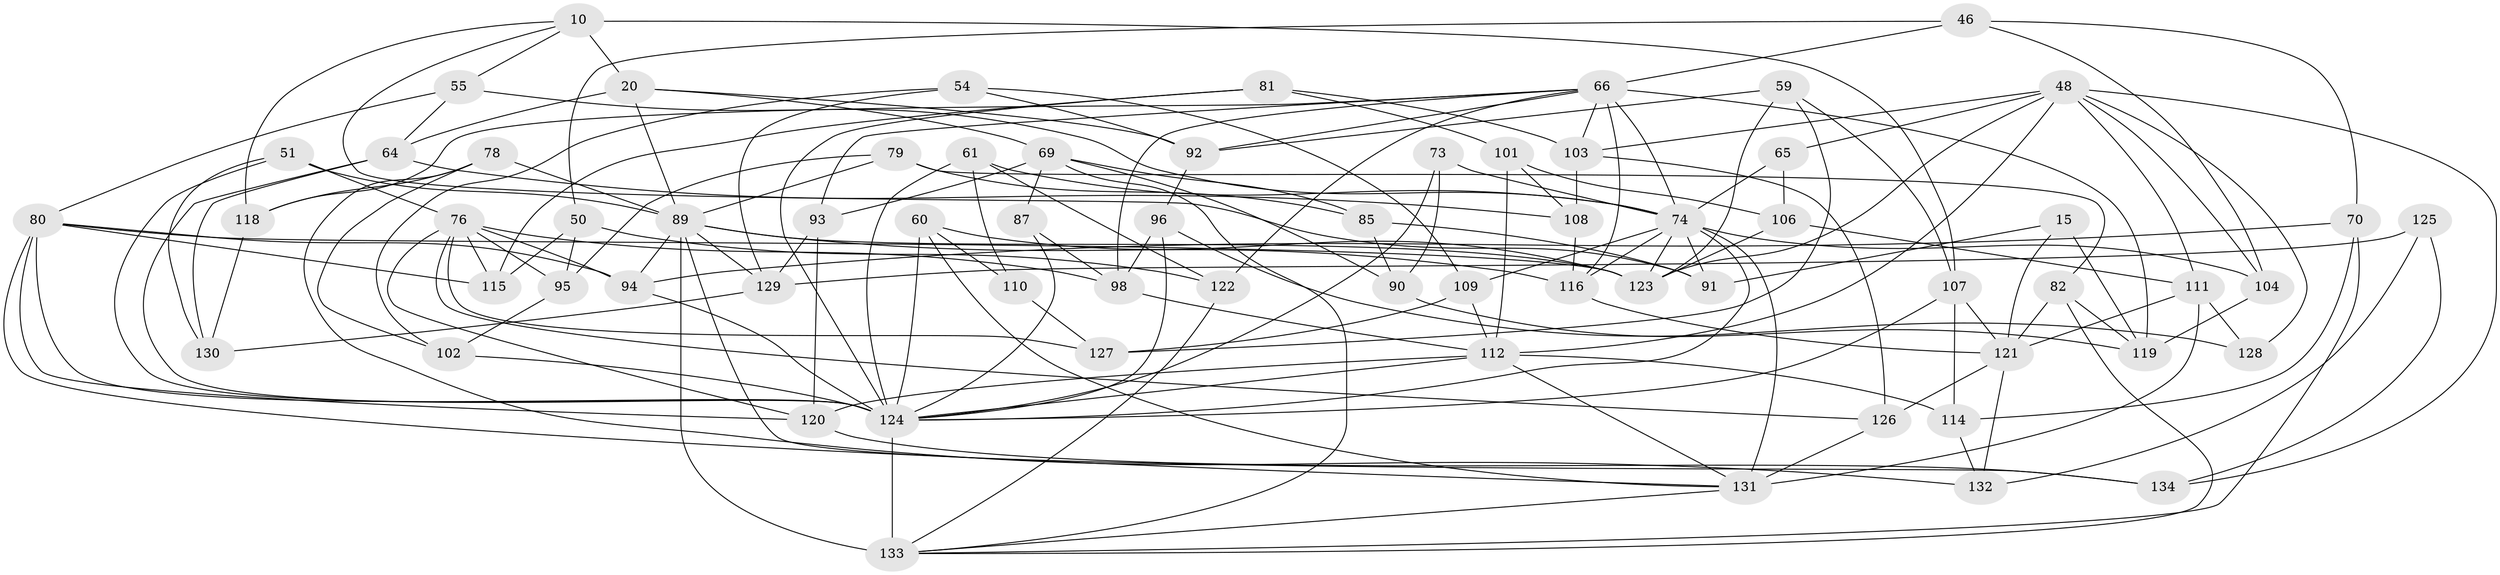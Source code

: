 // original degree distribution, {4: 1.0}
// Generated by graph-tools (version 1.1) at 2025/01/03/04/25 22:01:52]
// undirected, 67 vertices, 167 edges
graph export_dot {
graph [start="1"]
  node [color=gray90,style=filled];
  10 [super="+4"];
  15;
  20 [super="+3"];
  46;
  48 [super="+12+27+33"];
  50;
  51;
  54;
  55;
  59;
  60;
  61 [super="+9"];
  64 [super="+49"];
  65;
  66 [super="+19+63"];
  69 [super="+43"];
  70;
  73;
  74 [super="+56+47"];
  76 [super="+23+62"];
  78;
  79;
  80 [super="+68"];
  81 [super="+26"];
  82;
  85;
  87;
  89 [super="+32+6+88"];
  90;
  91;
  92 [super="+29"];
  93;
  94 [super="+71"];
  95;
  96 [super="+44"];
  98 [super="+17"];
  101;
  102;
  103 [super="+36"];
  104;
  106;
  107 [super="+75"];
  108;
  109;
  110;
  111 [super="+100"];
  112 [super="+37+45+77"];
  114;
  115;
  116 [super="+67"];
  118;
  119 [super="+72"];
  120 [super="+83"];
  121 [super="+5+35"];
  122;
  123 [super="+40+117"];
  124 [super="+11+99+113+105"];
  125;
  126;
  127;
  128;
  129 [super="+58+84"];
  130;
  131 [super="+42+53"];
  132;
  133 [super="+86+57"];
  134;
  10 -- 55;
  10 -- 20 [weight=2];
  10 -- 107;
  10 -- 91;
  10 -- 118;
  15 -- 91;
  15 -- 119 [weight=2];
  15 -- 121;
  20 -- 89;
  20 -- 69;
  20 -- 92;
  20 -- 64;
  46 -- 50;
  46 -- 104;
  46 -- 70;
  46 -- 66;
  48 -- 104;
  48 -- 65;
  48 -- 128;
  48 -- 103;
  48 -- 123 [weight=2];
  48 -- 134;
  48 -- 112 [weight=2];
  48 -- 111;
  50 -- 122;
  50 -- 95;
  50 -- 115;
  51 -- 89;
  51 -- 130;
  51 -- 76;
  51 -- 124;
  54 -- 109;
  54 -- 92;
  54 -- 102;
  54 -- 129;
  55 -- 64;
  55 -- 74;
  55 -- 80;
  59 -- 123;
  59 -- 127;
  59 -- 92;
  59 -- 107;
  60 -- 110;
  60 -- 123;
  60 -- 131;
  60 -- 124;
  61 -- 110 [weight=2];
  61 -- 122;
  61 -- 124 [weight=2];
  61 -- 74;
  64 -- 130;
  64 -- 124 [weight=2];
  64 -- 108;
  65 -- 106;
  65 -- 74 [weight=2];
  66 -- 98;
  66 -- 119 [weight=3];
  66 -- 122;
  66 -- 103;
  66 -- 116;
  66 -- 118;
  66 -- 92;
  66 -- 93;
  66 -- 74;
  69 -- 93;
  69 -- 90;
  69 -- 85;
  69 -- 133;
  69 -- 87;
  70 -- 114;
  70 -- 94;
  70 -- 133;
  73 -- 74 [weight=2];
  73 -- 90;
  73 -- 124;
  74 -- 104;
  74 -- 109;
  74 -- 116;
  74 -- 91;
  74 -- 124;
  74 -- 123;
  74 -- 131;
  76 -- 120;
  76 -- 98;
  76 -- 95;
  76 -- 115;
  76 -- 126;
  76 -- 127;
  76 -- 94;
  78 -- 102;
  78 -- 118;
  78 -- 132;
  78 -- 89;
  79 -- 95;
  79 -- 85;
  79 -- 82;
  79 -- 89;
  80 -- 115;
  80 -- 124 [weight=4];
  80 -- 120 [weight=2];
  80 -- 94 [weight=2];
  80 -- 123;
  80 -- 131;
  81 -- 103 [weight=2];
  81 -- 115;
  81 -- 101;
  81 -- 124 [weight=2];
  82 -- 121;
  82 -- 119;
  82 -- 133;
  85 -- 91;
  85 -- 90;
  87 -- 98 [weight=2];
  87 -- 124;
  89 -- 129 [weight=3];
  89 -- 134;
  89 -- 116 [weight=2];
  89 -- 133 [weight=2];
  89 -- 94;
  89 -- 123;
  90 -- 119;
  92 -- 96 [weight=2];
  93 -- 129;
  93 -- 120;
  94 -- 124;
  95 -- 102;
  96 -- 128 [weight=2];
  96 -- 98;
  96 -- 124;
  98 -- 112;
  101 -- 108;
  101 -- 106;
  101 -- 112;
  102 -- 124;
  103 -- 126;
  103 -- 108;
  104 -- 119;
  106 -- 123;
  106 -- 111;
  107 -- 114;
  107 -- 121 [weight=2];
  107 -- 124;
  108 -- 116;
  109 -- 127;
  109 -- 112;
  110 -- 127;
  111 -- 128;
  111 -- 121;
  111 -- 131 [weight=2];
  112 -- 131;
  112 -- 124 [weight=2];
  112 -- 120;
  112 -- 114;
  114 -- 132;
  116 -- 121;
  118 -- 130;
  120 -- 134;
  121 -- 132;
  121 -- 126;
  122 -- 133;
  124 -- 133 [weight=5];
  125 -- 132;
  125 -- 129 [weight=2];
  125 -- 134;
  126 -- 131;
  129 -- 130;
  131 -- 133;
}

